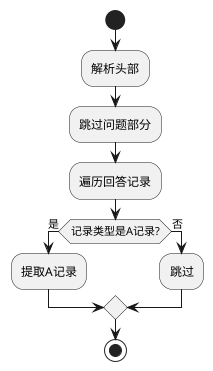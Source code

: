 @startuml
skinparam monochrome true
skinparam shadowing false

start
:解析头部;
:跳过问题部分;
:遍历回答记录;
if (记录类型是A记录?) then (是)
  :提取A记录;
else (否)
  :跳过;
endif
stop

@enduml